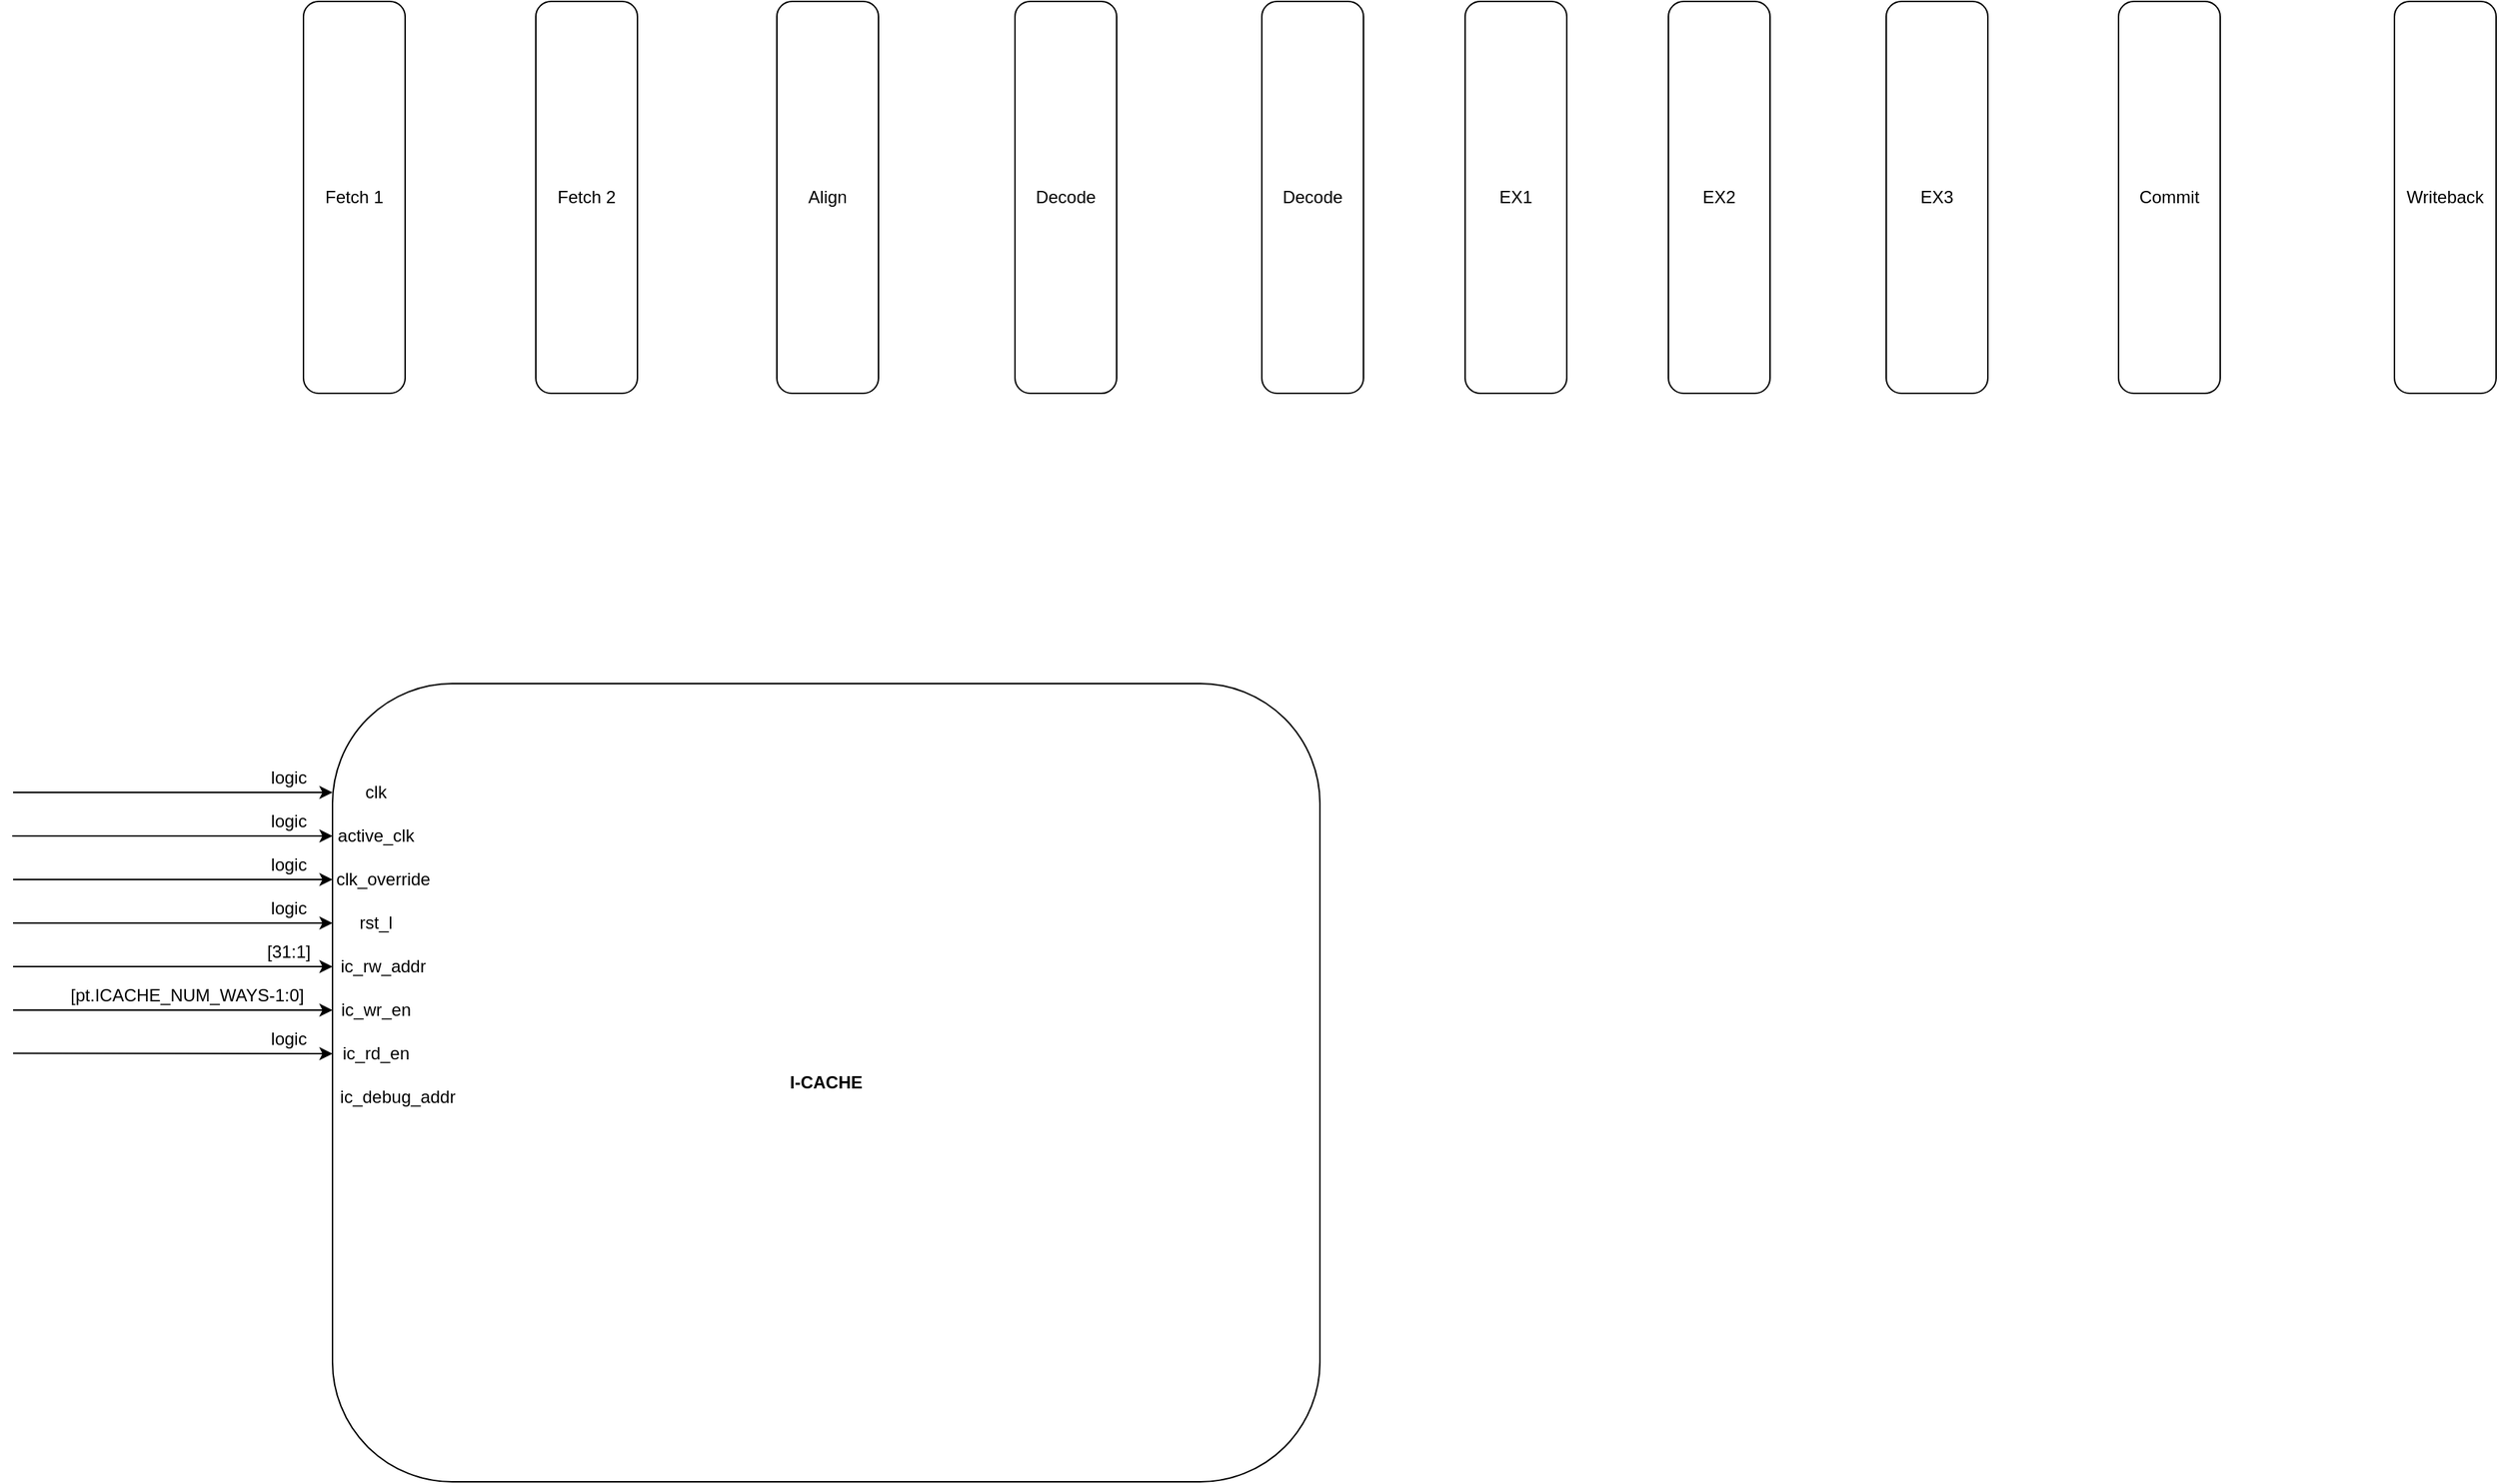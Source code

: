 <mxfile version="21.2.8" type="device">
  <diagram name="第 1 页" id="vpp7JnBVgC7_1J34IMp7">
    <mxGraphModel dx="730" dy="479" grid="1" gridSize="10" guides="1" tooltips="1" connect="1" arrows="1" fold="1" page="1" pageScale="1" pageWidth="413" pageHeight="583" math="0" shadow="0">
      <root>
        <mxCell id="0" />
        <mxCell id="1" parent="0" />
        <mxCell id="Zr-dKMcleW_TY81XeBO6-1" value="Fetch 1" style="rounded=1;whiteSpace=wrap;html=1;" vertex="1" parent="1">
          <mxGeometry x="40" y="180" width="70" height="270" as="geometry" />
        </mxCell>
        <mxCell id="Zr-dKMcleW_TY81XeBO6-3" value="Fetch 2" style="rounded=1;whiteSpace=wrap;html=1;" vertex="1" parent="1">
          <mxGeometry x="200" y="180" width="70" height="270" as="geometry" />
        </mxCell>
        <mxCell id="Zr-dKMcleW_TY81XeBO6-4" value="Align" style="rounded=1;whiteSpace=wrap;html=1;" vertex="1" parent="1">
          <mxGeometry x="366" y="180" width="70" height="270" as="geometry" />
        </mxCell>
        <mxCell id="Zr-dKMcleW_TY81XeBO6-5" value="Decode" style="rounded=1;whiteSpace=wrap;html=1;" vertex="1" parent="1">
          <mxGeometry x="530" y="180" width="70" height="270" as="geometry" />
        </mxCell>
        <mxCell id="Zr-dKMcleW_TY81XeBO6-6" value="Decode" style="rounded=1;whiteSpace=wrap;html=1;" vertex="1" parent="1">
          <mxGeometry x="700" y="180" width="70" height="270" as="geometry" />
        </mxCell>
        <mxCell id="Zr-dKMcleW_TY81XeBO6-7" value="EX1" style="rounded=1;whiteSpace=wrap;html=1;" vertex="1" parent="1">
          <mxGeometry x="840" y="180" width="70" height="270" as="geometry" />
        </mxCell>
        <mxCell id="Zr-dKMcleW_TY81XeBO6-8" value="EX2" style="rounded=1;whiteSpace=wrap;html=1;" vertex="1" parent="1">
          <mxGeometry x="980" y="180" width="70" height="270" as="geometry" />
        </mxCell>
        <mxCell id="Zr-dKMcleW_TY81XeBO6-9" value="EX3" style="rounded=1;whiteSpace=wrap;html=1;" vertex="1" parent="1">
          <mxGeometry x="1130" y="180" width="70" height="270" as="geometry" />
        </mxCell>
        <mxCell id="Zr-dKMcleW_TY81XeBO6-10" value="Commit" style="rounded=1;whiteSpace=wrap;html=1;" vertex="1" parent="1">
          <mxGeometry x="1290" y="180" width="70" height="270" as="geometry" />
        </mxCell>
        <mxCell id="Zr-dKMcleW_TY81XeBO6-11" value="Writeback" style="rounded=1;whiteSpace=wrap;html=1;" vertex="1" parent="1">
          <mxGeometry x="1480" y="180" width="70" height="270" as="geometry" />
        </mxCell>
        <mxCell id="Zr-dKMcleW_TY81XeBO6-12" value="&lt;b&gt;I-CACHE&lt;/b&gt;" style="rounded=1;whiteSpace=wrap;html=1;" vertex="1" parent="1">
          <mxGeometry x="60" y="650" width="680" height="550" as="geometry" />
        </mxCell>
        <mxCell id="Zr-dKMcleW_TY81XeBO6-13" value="clk" style="text;strokeColor=none;align=center;fillColor=none;html=1;verticalAlign=middle;whiteSpace=wrap;rounded=0;" vertex="1" parent="1">
          <mxGeometry x="60" y="710" width="60" height="30" as="geometry" />
        </mxCell>
        <mxCell id="Zr-dKMcleW_TY81XeBO6-14" value="" style="endArrow=classic;html=1;rounded=0;entryX=0;entryY=0.5;entryDx=0;entryDy=0;" edge="1" parent="1" target="Zr-dKMcleW_TY81XeBO6-13">
          <mxGeometry width="50" height="50" relative="1" as="geometry">
            <mxPoint x="-160" y="725" as="sourcePoint" />
            <mxPoint x="60" y="720" as="targetPoint" />
          </mxGeometry>
        </mxCell>
        <mxCell id="Zr-dKMcleW_TY81XeBO6-15" value="active_clk" style="text;strokeColor=none;align=center;fillColor=none;html=1;verticalAlign=middle;whiteSpace=wrap;rounded=0;" vertex="1" parent="1">
          <mxGeometry x="60" y="740" width="60" height="30" as="geometry" />
        </mxCell>
        <mxCell id="Zr-dKMcleW_TY81XeBO6-16" value="rst_l" style="text;strokeColor=none;align=center;fillColor=none;html=1;verticalAlign=middle;whiteSpace=wrap;rounded=0;" vertex="1" parent="1">
          <mxGeometry x="60" y="800" width="60" height="30" as="geometry" />
        </mxCell>
        <mxCell id="Zr-dKMcleW_TY81XeBO6-17" value="" style="endArrow=classic;html=1;rounded=0;entryX=0;entryY=0.5;entryDx=0;entryDy=0;" edge="1" parent="1" target="Zr-dKMcleW_TY81XeBO6-15">
          <mxGeometry width="50" height="50" relative="1" as="geometry">
            <mxPoint x="-160.556" y="755" as="sourcePoint" />
            <mxPoint x="60" y="754.8" as="targetPoint" />
          </mxGeometry>
        </mxCell>
        <mxCell id="Zr-dKMcleW_TY81XeBO6-18" value="" style="endArrow=classic;html=1;rounded=0;entryX=0;entryY=0.5;entryDx=0;entryDy=0;" edge="1" parent="1" target="Zr-dKMcleW_TY81XeBO6-16">
          <mxGeometry width="50" height="50" relative="1" as="geometry">
            <mxPoint x="-160" y="815" as="sourcePoint" />
            <mxPoint x="60" y="785" as="targetPoint" />
          </mxGeometry>
        </mxCell>
        <mxCell id="Zr-dKMcleW_TY81XeBO6-19" value="clk_override" style="text;strokeColor=none;align=center;fillColor=none;html=1;verticalAlign=middle;whiteSpace=wrap;rounded=0;" vertex="1" parent="1">
          <mxGeometry x="60" y="770" width="70" height="30" as="geometry" />
        </mxCell>
        <mxCell id="Zr-dKMcleW_TY81XeBO6-20" value="" style="endArrow=classic;html=1;rounded=0;entryX=0;entryY=0.5;entryDx=0;entryDy=0;" edge="1" parent="1" target="Zr-dKMcleW_TY81XeBO6-19">
          <mxGeometry width="50" height="50" relative="1" as="geometry">
            <mxPoint x="-160" y="785" as="sourcePoint" />
            <mxPoint x="60" y="784.83" as="targetPoint" />
          </mxGeometry>
        </mxCell>
        <mxCell id="Zr-dKMcleW_TY81XeBO6-23" value="logic" style="text;strokeColor=none;align=center;fillColor=none;html=1;verticalAlign=middle;whiteSpace=wrap;rounded=0;" vertex="1" parent="1">
          <mxGeometry y="710" width="60" height="10" as="geometry" />
        </mxCell>
        <mxCell id="Zr-dKMcleW_TY81XeBO6-24" value="logic" style="text;strokeColor=none;align=center;fillColor=none;html=1;verticalAlign=middle;whiteSpace=wrap;rounded=0;" vertex="1" parent="1">
          <mxGeometry y="740" width="60" height="10" as="geometry" />
        </mxCell>
        <mxCell id="Zr-dKMcleW_TY81XeBO6-25" value="logic" style="text;strokeColor=none;align=center;fillColor=none;html=1;verticalAlign=middle;whiteSpace=wrap;rounded=0;" vertex="1" parent="1">
          <mxGeometry y="770" width="60" height="10" as="geometry" />
        </mxCell>
        <mxCell id="Zr-dKMcleW_TY81XeBO6-26" value="logic" style="text;strokeColor=none;align=center;fillColor=none;html=1;verticalAlign=middle;whiteSpace=wrap;rounded=0;" vertex="1" parent="1">
          <mxGeometry y="800" width="60" height="10" as="geometry" />
        </mxCell>
        <mxCell id="Zr-dKMcleW_TY81XeBO6-27" value="ic_rw_addr" style="text;strokeColor=none;align=center;fillColor=none;html=1;verticalAlign=middle;whiteSpace=wrap;rounded=0;" vertex="1" parent="1">
          <mxGeometry x="60" y="830" width="70" height="30" as="geometry" />
        </mxCell>
        <mxCell id="Zr-dKMcleW_TY81XeBO6-29" value="[31:1]" style="text;strokeColor=none;align=center;fillColor=none;html=1;verticalAlign=middle;whiteSpace=wrap;rounded=0;" vertex="1" parent="1">
          <mxGeometry y="830" width="60" height="10" as="geometry" />
        </mxCell>
        <mxCell id="Zr-dKMcleW_TY81XeBO6-30" value="" style="endArrow=classic;html=1;rounded=0;entryX=0;entryY=0.5;entryDx=0;entryDy=0;" edge="1" parent="1" target="Zr-dKMcleW_TY81XeBO6-27">
          <mxGeometry width="50" height="50" relative="1" as="geometry">
            <mxPoint x="-160" y="845" as="sourcePoint" />
            <mxPoint x="60" y="844.83" as="targetPoint" />
          </mxGeometry>
        </mxCell>
        <mxCell id="Zr-dKMcleW_TY81XeBO6-31" value="ic_wr_en" style="text;strokeColor=none;align=center;fillColor=none;html=1;verticalAlign=middle;whiteSpace=wrap;rounded=0;" vertex="1" parent="1">
          <mxGeometry x="60" y="860" width="60" height="30" as="geometry" />
        </mxCell>
        <mxCell id="Zr-dKMcleW_TY81XeBO6-32" value="" style="endArrow=classic;html=1;rounded=0;entryX=0;entryY=0.5;entryDx=0;entryDy=0;" edge="1" parent="1" target="Zr-dKMcleW_TY81XeBO6-31">
          <mxGeometry width="50" height="50" relative="1" as="geometry">
            <mxPoint x="-160" y="875" as="sourcePoint" />
            <mxPoint x="60" y="874.83" as="targetPoint" />
          </mxGeometry>
        </mxCell>
        <mxCell id="Zr-dKMcleW_TY81XeBO6-34" value="[pt.ICACHE_NUM_WAYS-1:0]" style="text;strokeColor=none;align=center;fillColor=none;html=1;verticalAlign=middle;whiteSpace=wrap;rounded=0;" vertex="1" parent="1">
          <mxGeometry x="-130" y="860" width="180" height="10" as="geometry" />
        </mxCell>
        <mxCell id="Zr-dKMcleW_TY81XeBO6-36" value="ic_rd_en" style="text;strokeColor=none;align=center;fillColor=none;html=1;verticalAlign=middle;whiteSpace=wrap;rounded=0;" vertex="1" parent="1">
          <mxGeometry x="60" y="890" width="60" height="30" as="geometry" />
        </mxCell>
        <mxCell id="Zr-dKMcleW_TY81XeBO6-37" value="" style="endArrow=classic;html=1;rounded=0;entryX=0;entryY=0.5;entryDx=0;entryDy=0;" edge="1" parent="1" target="Zr-dKMcleW_TY81XeBO6-36">
          <mxGeometry width="50" height="50" relative="1" as="geometry">
            <mxPoint x="-160" y="904.76" as="sourcePoint" />
            <mxPoint x="60" y="904.76" as="targetPoint" />
          </mxGeometry>
        </mxCell>
        <mxCell id="Zr-dKMcleW_TY81XeBO6-38" value="logic" style="text;strokeColor=none;align=center;fillColor=none;html=1;verticalAlign=middle;whiteSpace=wrap;rounded=0;" vertex="1" parent="1">
          <mxGeometry y="890" width="60" height="10" as="geometry" />
        </mxCell>
        <mxCell id="Zr-dKMcleW_TY81XeBO6-39" value="ic_debug_addr" style="text;strokeColor=none;align=center;fillColor=none;html=1;verticalAlign=middle;whiteSpace=wrap;rounded=0;" vertex="1" parent="1">
          <mxGeometry x="60" y="920" width="90" height="30" as="geometry" />
        </mxCell>
      </root>
    </mxGraphModel>
  </diagram>
</mxfile>
